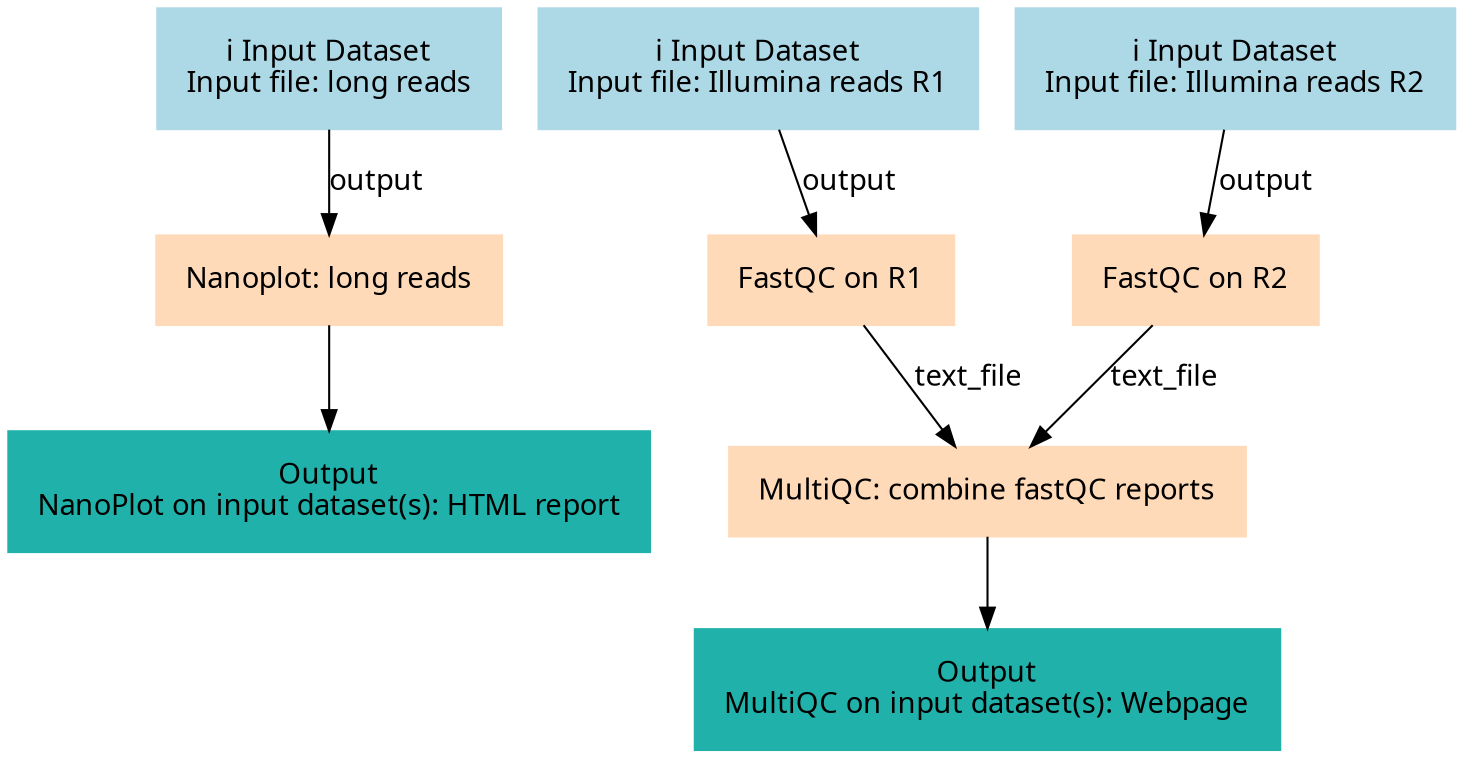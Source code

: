 digraph main {
  node [fontname="Atkinson Hyperlegible", shape=box, color=white,style=filled,color=peachpuff,margin="0.2,0.2"];
  edge [fontname="Atkinson Hyperlegible"];
  0[color=lightblue,label="ℹ️ Input Dataset\nInput file: long reads"]
  1[color=lightblue,label="ℹ️ Input Dataset\nInput file: Illumina reads R1"]
  2[color=lightblue,label="ℹ️ Input Dataset\nInput file: Illumina reads R2"]
  3[label="Nanoplot: long reads"]
  0 -> 3 [label="output"]
  k73d0e4cf366e41c1810ab269638826b3[color=lightseagreen,label="Output\nNanoPlot on input dataset(s): HTML report"]
  3 -> k73d0e4cf366e41c1810ab269638826b3
  4[label="FastQC on R1"]
  1 -> 4 [label="output"]
  5[label="FastQC on R2"]
  2 -> 5 [label="output"]
  6[label="MultiQC: combine fastQC reports"]
  4 -> 6 [label="text_file"]
  5 -> 6 [label="text_file"]
  k8baf8700876e4a74ad996e656f3ba618[color=lightseagreen,label="Output\nMultiQC on input dataset(s): Webpage"]
  6 -> k8baf8700876e4a74ad996e656f3ba618
}